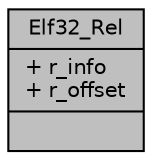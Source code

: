 digraph "Elf32_Rel"
{
 // LATEX_PDF_SIZE
  edge [fontname="Helvetica",fontsize="10",labelfontname="Helvetica",labelfontsize="10"];
  node [fontname="Helvetica",fontsize="10",shape=record];
  Node1 [label="{Elf32_Rel\n|+ r_info\l+ r_offset\l|}",height=0.2,width=0.4,color="black", fillcolor="grey75", style="filled", fontcolor="black",tooltip=" "];
}
